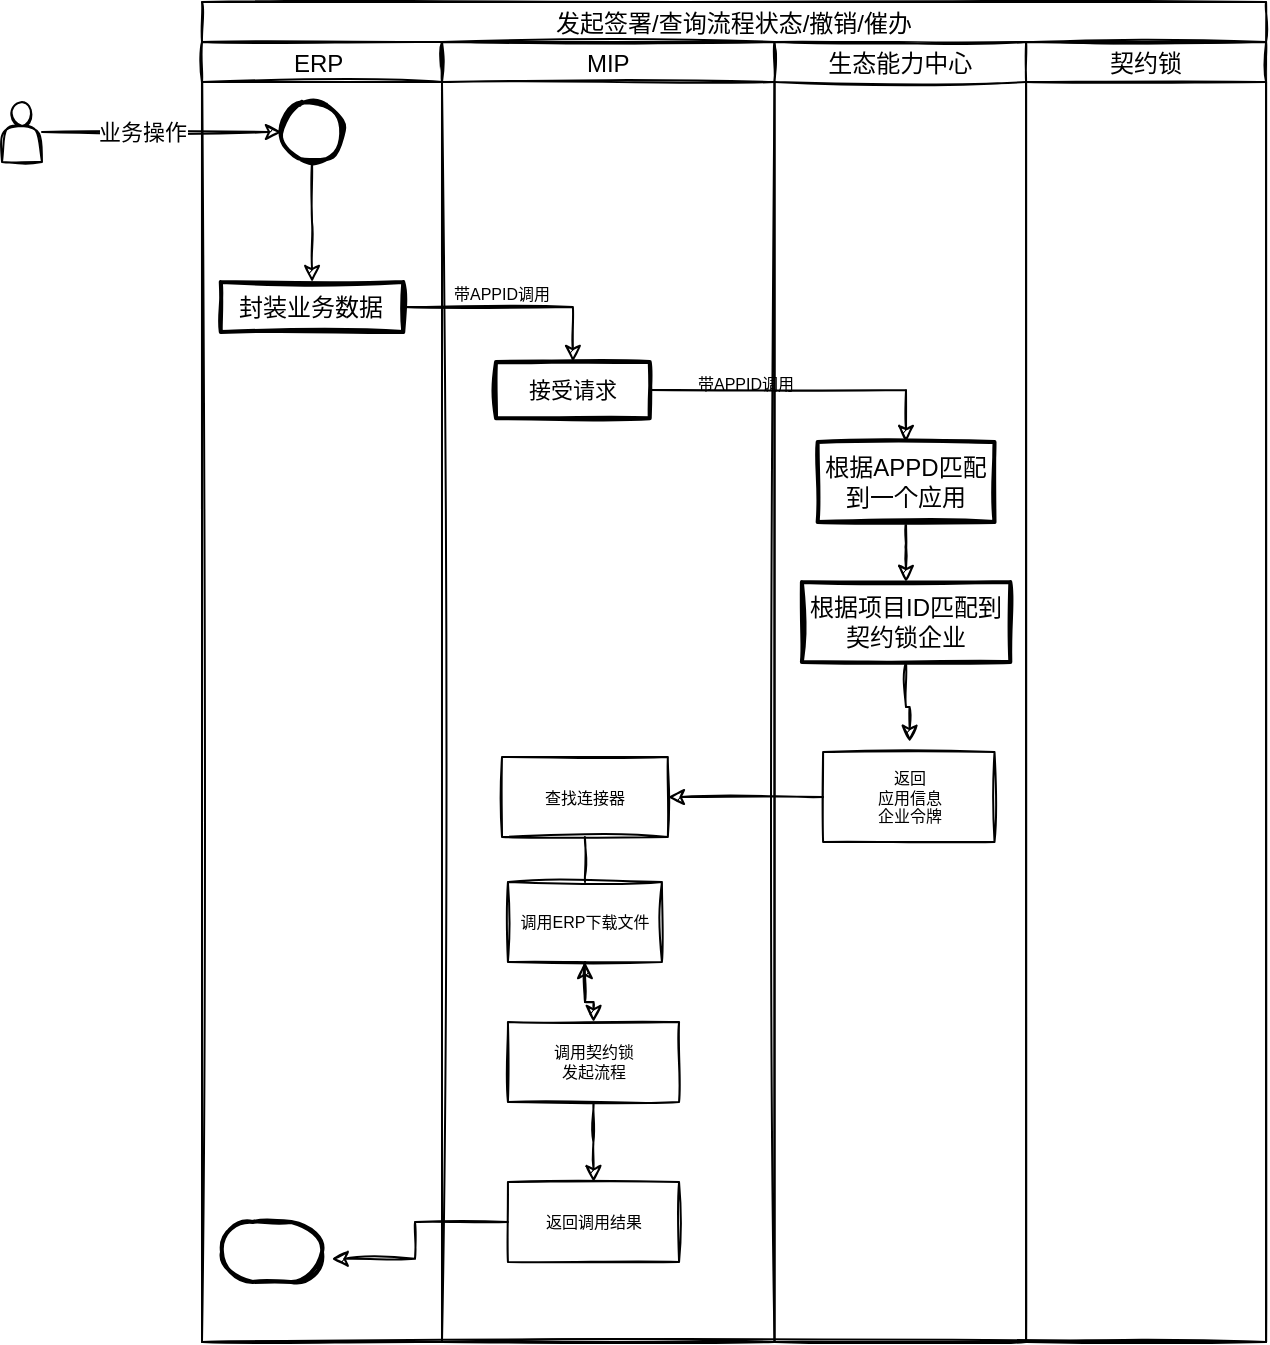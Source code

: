 <mxfile version="15.6.1" type="github">
  <diagram id="wTLzbjXwa1Qy_KupzcXm" name="第 1 页">
    <mxGraphModel dx="981" dy="574" grid="1" gridSize="10" guides="1" tooltips="1" connect="1" arrows="1" fold="1" page="1" pageScale="1" pageWidth="827" pageHeight="1169" math="0" shadow="0">
      <root>
        <mxCell id="0" />
        <mxCell id="1" parent="0" />
        <mxCell id="D-RKteGEOPfsyyXDw7xE-1" value="发起签署/查询流程状态/撤销/催办" style="swimlane;childLayout=stackLayout;resizeParent=1;resizeParentMax=0;startSize=20;fontStyle=0;sketch=1;" vertex="1" parent="1">
          <mxGeometry x="190" y="190" width="532.045" height="670" as="geometry" />
        </mxCell>
        <mxCell id="D-RKteGEOPfsyyXDw7xE-2" value="ERP " style="swimlane;startSize=20;fontStyle=0;sketch=1;" vertex="1" parent="D-RKteGEOPfsyyXDw7xE-1">
          <mxGeometry y="20" width="120" height="650" as="geometry" />
        </mxCell>
        <mxCell id="D-RKteGEOPfsyyXDw7xE-8" value="" style="strokeWidth=2;html=1;shape=mxgraph.flowchart.start_2;whiteSpace=wrap;fontStyle=0;sketch=1;" vertex="1" parent="D-RKteGEOPfsyyXDw7xE-2">
          <mxGeometry x="40" y="30" width="30" height="30" as="geometry" />
        </mxCell>
        <mxCell id="D-RKteGEOPfsyyXDw7xE-11" value="封装业务数据" style="whiteSpace=wrap;html=1;strokeWidth=2;fontStyle=0;sketch=1;" vertex="1" parent="D-RKteGEOPfsyyXDw7xE-2">
          <mxGeometry x="9.38" y="120" width="91.25" height="25" as="geometry" />
        </mxCell>
        <mxCell id="D-RKteGEOPfsyyXDw7xE-12" value="" style="edgeStyle=orthogonalEdgeStyle;rounded=0;orthogonalLoop=1;jettySize=auto;html=1;fontStyle=0;sketch=1;" edge="1" parent="D-RKteGEOPfsyyXDw7xE-2" source="D-RKteGEOPfsyyXDw7xE-8" target="D-RKteGEOPfsyyXDw7xE-11">
          <mxGeometry relative="1" as="geometry" />
        </mxCell>
        <mxCell id="D-RKteGEOPfsyyXDw7xE-56" value="" style="strokeWidth=2;html=1;shape=mxgraph.flowchart.terminator;whiteSpace=wrap;fontSize=8;sketch=1;" vertex="1" parent="D-RKteGEOPfsyyXDw7xE-2">
          <mxGeometry x="10" y="590" width="50" height="30" as="geometry" />
        </mxCell>
        <mxCell id="D-RKteGEOPfsyyXDw7xE-3" value="MIP" style="swimlane;startSize=20;fontStyle=0;sketch=1;" vertex="1" parent="D-RKteGEOPfsyyXDw7xE-1">
          <mxGeometry x="120" y="20" width="166.26" height="650" as="geometry" />
        </mxCell>
        <mxCell id="D-RKteGEOPfsyyXDw7xE-14" value="&lt;font style=&quot;font-size: 11px&quot;&gt;接受请求&lt;/font&gt;" style="whiteSpace=wrap;html=1;strokeWidth=2;fontStyle=0;sketch=1;" vertex="1" parent="D-RKteGEOPfsyyXDw7xE-3">
          <mxGeometry x="27" y="160" width="76.87" height="28.12" as="geometry" />
        </mxCell>
        <mxCell id="D-RKteGEOPfsyyXDw7xE-36" value="&lt;font style=&quot;font-size: 8px&quot;&gt;带APPID调用&lt;/font&gt;" style="text;html=1;strokeColor=none;fillColor=none;align=center;verticalAlign=middle;whiteSpace=wrap;rounded=0;fontSize=11;sketch=1;" vertex="1" parent="D-RKteGEOPfsyyXDw7xE-3">
          <mxGeometry x="-10" y="110" width="80" height="30" as="geometry" />
        </mxCell>
        <mxCell id="D-RKteGEOPfsyyXDw7xE-51" value="查找连接器" style="rounded=0;whiteSpace=wrap;html=1;fontSize=8;sketch=1;" vertex="1" parent="D-RKteGEOPfsyyXDw7xE-3">
          <mxGeometry x="30" y="357.5" width="82.93" height="40" as="geometry" />
        </mxCell>
        <mxCell id="D-RKteGEOPfsyyXDw7xE-61" style="edgeStyle=orthogonalEdgeStyle;rounded=0;orthogonalLoop=1;jettySize=auto;html=1;exitX=0.5;exitY=1;exitDx=0;exitDy=0;fontSize=8;sketch=1;" edge="1" parent="D-RKteGEOPfsyyXDw7xE-3" source="D-RKteGEOPfsyyXDw7xE-54" target="D-RKteGEOPfsyyXDw7xE-59">
          <mxGeometry relative="1" as="geometry" />
        </mxCell>
        <mxCell id="D-RKteGEOPfsyyXDw7xE-54" value="调用契约锁&lt;br&gt;发起流程" style="rounded=0;whiteSpace=wrap;html=1;fontSize=8;sketch=1;" vertex="1" parent="D-RKteGEOPfsyyXDw7xE-3">
          <mxGeometry x="32.96" y="490" width="85.57" height="40" as="geometry" />
        </mxCell>
        <mxCell id="D-RKteGEOPfsyyXDw7xE-59" value="返回调用结果" style="rounded=0;whiteSpace=wrap;html=1;fontSize=8;sketch=1;" vertex="1" parent="D-RKteGEOPfsyyXDw7xE-3">
          <mxGeometry x="32.96" y="570" width="85.57" height="40" as="geometry" />
        </mxCell>
        <mxCell id="D-RKteGEOPfsyyXDw7xE-4" value="生态能力中心" style="swimlane;startSize=20;fontStyle=0;sketch=1;" vertex="1" parent="D-RKteGEOPfsyyXDw7xE-1">
          <mxGeometry x="286.26" y="20" width="125.785" height="650" as="geometry" />
        </mxCell>
        <mxCell id="D-RKteGEOPfsyyXDw7xE-45" value="" style="edgeStyle=orthogonalEdgeStyle;rounded=0;orthogonalLoop=1;jettySize=auto;html=1;fontSize=8;sketch=1;" edge="1" parent="D-RKteGEOPfsyyXDw7xE-4" source="D-RKteGEOPfsyyXDw7xE-26" target="D-RKteGEOPfsyyXDw7xE-44">
          <mxGeometry relative="1" as="geometry" />
        </mxCell>
        <mxCell id="D-RKteGEOPfsyyXDw7xE-26" value="根据APPD匹配到一个应用" style="whiteSpace=wrap;html=1;strokeWidth=2;fontStyle=0;sketch=1;" vertex="1" parent="D-RKteGEOPfsyyXDw7xE-4">
          <mxGeometry x="21.57" y="200" width="88.43" height="40" as="geometry" />
        </mxCell>
        <mxCell id="D-RKteGEOPfsyyXDw7xE-41" value="&lt;font style=&quot;font-size: 8px&quot;&gt;带APPID调用&lt;/font&gt;" style="text;html=1;strokeColor=none;fillColor=none;align=center;verticalAlign=middle;whiteSpace=wrap;rounded=0;fontSize=11;sketch=1;" vertex="1" parent="D-RKteGEOPfsyyXDw7xE-4">
          <mxGeometry x="-58.43" y="160" width="88.43" height="20" as="geometry" />
        </mxCell>
        <mxCell id="D-RKteGEOPfsyyXDw7xE-49" style="edgeStyle=orthogonalEdgeStyle;rounded=0;orthogonalLoop=1;jettySize=auto;html=1;entryX=0.505;entryY=-0.113;entryDx=0;entryDy=0;entryPerimeter=0;fontSize=8;sketch=1;" edge="1" parent="D-RKteGEOPfsyyXDw7xE-4" source="D-RKteGEOPfsyyXDw7xE-44" target="D-RKteGEOPfsyyXDw7xE-42">
          <mxGeometry relative="1" as="geometry" />
        </mxCell>
        <mxCell id="D-RKteGEOPfsyyXDw7xE-44" value="根据项目ID匹配到契约锁企业" style="whiteSpace=wrap;html=1;fontStyle=0;strokeWidth=2;sketch=1;" vertex="1" parent="D-RKteGEOPfsyyXDw7xE-4">
          <mxGeometry x="13.68" y="270" width="104.22" height="40" as="geometry" />
        </mxCell>
        <mxCell id="D-RKteGEOPfsyyXDw7xE-42" value="返回&lt;br&gt;应用信息&lt;br&gt;企业令牌" style="rounded=0;whiteSpace=wrap;html=1;fontSize=8;sketch=1;" vertex="1" parent="D-RKteGEOPfsyyXDw7xE-4">
          <mxGeometry x="24.29" y="355" width="85.71" height="45" as="geometry" />
        </mxCell>
        <mxCell id="D-RKteGEOPfsyyXDw7xE-5" value="契约锁" style="swimlane;startSize=20;fontStyle=0;sketch=1;" vertex="1" parent="D-RKteGEOPfsyyXDw7xE-1">
          <mxGeometry x="412.045" y="20" width="120" height="650" as="geometry" />
        </mxCell>
        <mxCell id="D-RKteGEOPfsyyXDw7xE-15" value="" style="edgeStyle=orthogonalEdgeStyle;rounded=0;orthogonalLoop=1;jettySize=auto;html=1;fontStyle=0;sketch=1;" edge="1" parent="D-RKteGEOPfsyyXDw7xE-1" source="D-RKteGEOPfsyyXDw7xE-11" target="D-RKteGEOPfsyyXDw7xE-14">
          <mxGeometry relative="1" as="geometry" />
        </mxCell>
        <mxCell id="D-RKteGEOPfsyyXDw7xE-28" style="edgeStyle=orthogonalEdgeStyle;rounded=0;orthogonalLoop=1;jettySize=auto;html=1;entryX=0.5;entryY=0;entryDx=0;entryDy=0;sketch=1;" edge="1" parent="D-RKteGEOPfsyyXDw7xE-1" source="D-RKteGEOPfsyyXDw7xE-14" target="D-RKteGEOPfsyyXDw7xE-26">
          <mxGeometry relative="1" as="geometry" />
        </mxCell>
        <mxCell id="D-RKteGEOPfsyyXDw7xE-50" style="edgeStyle=orthogonalEdgeStyle;rounded=0;orthogonalLoop=1;jettySize=auto;html=1;fontSize=8;entryX=1;entryY=0.5;entryDx=0;entryDy=0;sketch=1;" edge="1" parent="D-RKteGEOPfsyyXDw7xE-1" source="D-RKteGEOPfsyyXDw7xE-42" target="D-RKteGEOPfsyyXDw7xE-51">
          <mxGeometry relative="1" as="geometry">
            <mxPoint x="240" y="397.5" as="targetPoint" />
          </mxGeometry>
        </mxCell>
        <mxCell id="D-RKteGEOPfsyyXDw7xE-62" style="edgeStyle=orthogonalEdgeStyle;rounded=0;orthogonalLoop=1;jettySize=auto;html=1;entryX=1.097;entryY=0.614;entryDx=0;entryDy=0;entryPerimeter=0;fontSize=8;sketch=1;" edge="1" parent="D-RKteGEOPfsyyXDw7xE-1" source="D-RKteGEOPfsyyXDw7xE-59" target="D-RKteGEOPfsyyXDw7xE-56">
          <mxGeometry relative="1" as="geometry" />
        </mxCell>
        <mxCell id="D-RKteGEOPfsyyXDw7xE-9" style="edgeStyle=orthogonalEdgeStyle;rounded=0;orthogonalLoop=1;jettySize=auto;html=1;entryX=0;entryY=0.5;entryDx=0;entryDy=0;entryPerimeter=0;fontStyle=0;sketch=1;" edge="1" parent="1" source="D-RKteGEOPfsyyXDw7xE-6" target="D-RKteGEOPfsyyXDw7xE-8">
          <mxGeometry relative="1" as="geometry" />
        </mxCell>
        <mxCell id="D-RKteGEOPfsyyXDw7xE-10" value="业务操作" style="edgeLabel;html=1;align=center;verticalAlign=middle;resizable=0;points=[];fontStyle=0;sketch=1;" vertex="1" connectable="0" parent="D-RKteGEOPfsyyXDw7xE-9">
          <mxGeometry x="-0.682" y="3" relative="1" as="geometry">
            <mxPoint x="31" y="3" as="offset" />
          </mxGeometry>
        </mxCell>
        <mxCell id="D-RKteGEOPfsyyXDw7xE-6" value="" style="shape=actor;whiteSpace=wrap;html=1;fontStyle=0;sketch=1;" vertex="1" parent="1">
          <mxGeometry x="90" y="240" width="20" height="30" as="geometry" />
        </mxCell>
        <mxCell id="D-RKteGEOPfsyyXDw7xE-52" style="edgeStyle=orthogonalEdgeStyle;rounded=0;orthogonalLoop=1;jettySize=auto;html=1;fontSize=8;startArrow=none;sketch=1;" edge="1" parent="1" source="D-RKteGEOPfsyyXDw7xE-53">
          <mxGeometry relative="1" as="geometry">
            <mxPoint x="381.465" y="670" as="targetPoint" />
          </mxGeometry>
        </mxCell>
        <mxCell id="D-RKteGEOPfsyyXDw7xE-53" value="调用ERP下载文件" style="rounded=0;whiteSpace=wrap;html=1;fontSize=8;sketch=1;" vertex="1" parent="1">
          <mxGeometry x="342.96" y="630" width="77" height="40" as="geometry" />
        </mxCell>
        <mxCell id="D-RKteGEOPfsyyXDw7xE-55" value="" style="edgeStyle=orthogonalEdgeStyle;rounded=0;orthogonalLoop=1;jettySize=auto;html=1;fontSize=8;sketch=1;" edge="1" parent="1" source="D-RKteGEOPfsyyXDw7xE-53" target="D-RKteGEOPfsyyXDw7xE-54">
          <mxGeometry relative="1" as="geometry" />
        </mxCell>
        <mxCell id="D-RKteGEOPfsyyXDw7xE-58" value="" style="edgeStyle=orthogonalEdgeStyle;rounded=0;orthogonalLoop=1;jettySize=auto;html=1;fontSize=8;endArrow=none;sketch=1;" edge="1" parent="1" source="D-RKteGEOPfsyyXDw7xE-51" target="D-RKteGEOPfsyyXDw7xE-53">
          <mxGeometry relative="1" as="geometry">
            <mxPoint x="381.465" y="670" as="targetPoint" />
            <mxPoint x="381.483" y="607.5" as="sourcePoint" />
          </mxGeometry>
        </mxCell>
      </root>
    </mxGraphModel>
  </diagram>
</mxfile>
